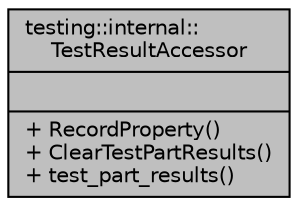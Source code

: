 digraph "testing::internal::TestResultAccessor"
{
 // LATEX_PDF_SIZE
  bgcolor="transparent";
  edge [fontname="Helvetica",fontsize="10",labelfontname="Helvetica",labelfontsize="10"];
  node [fontname="Helvetica",fontsize="10",shape=record];
  Node1 [label="{testing::internal::\lTestResultAccessor\n||+ RecordProperty()\l+ ClearTestPartResults()\l+ test_part_results()\l}",height=0.2,width=0.4,color="black", fillcolor="grey75", style="filled", fontcolor="black",tooltip=" "];
}
